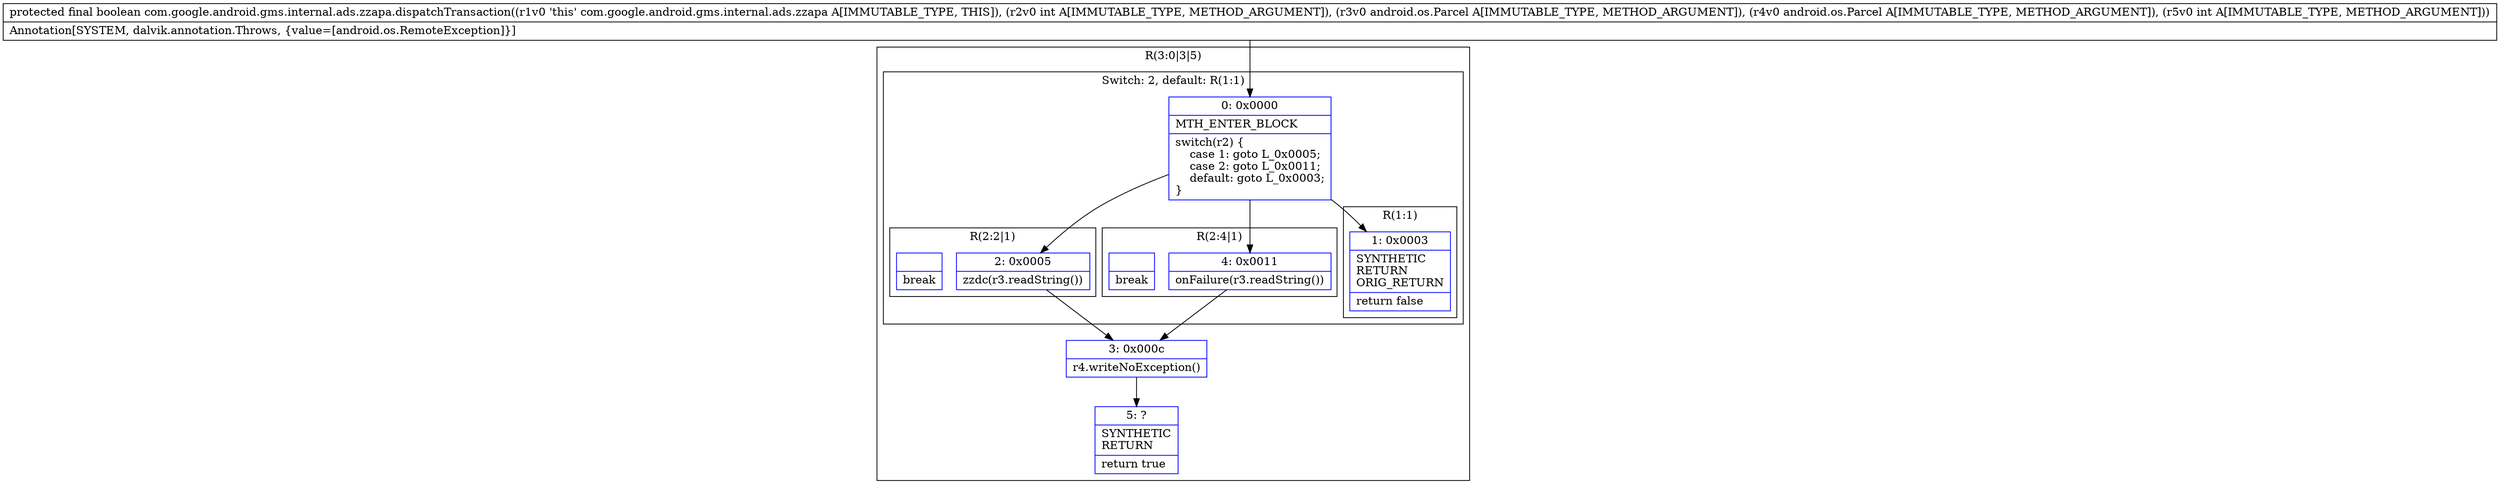 digraph "CFG forcom.google.android.gms.internal.ads.zzapa.dispatchTransaction(ILandroid\/os\/Parcel;Landroid\/os\/Parcel;I)Z" {
subgraph cluster_Region_1907808159 {
label = "R(3:0|3|5)";
node [shape=record,color=blue];
subgraph cluster_SwitchRegion_1661885754 {
label = "Switch: 2, default: R(1:1)";
node [shape=record,color=blue];
Node_0 [shape=record,label="{0\:\ 0x0000|MTH_ENTER_BLOCK\l|switch(r2) \{\l    case 1: goto L_0x0005;\l    case 2: goto L_0x0011;\l    default: goto L_0x0003;\l\}\l}"];
subgraph cluster_Region_891022947 {
label = "R(2:2|1)";
node [shape=record,color=blue];
Node_2 [shape=record,label="{2\:\ 0x0005|zzdc(r3.readString())\l}"];
Node_InsnContainer_1385072214 [shape=record,label="{|break\l}"];
}
subgraph cluster_Region_365148599 {
label = "R(2:4|1)";
node [shape=record,color=blue];
Node_4 [shape=record,label="{4\:\ 0x0011|onFailure(r3.readString())\l}"];
Node_InsnContainer_70631864 [shape=record,label="{|break\l}"];
}
subgraph cluster_Region_1857507243 {
label = "R(1:1)";
node [shape=record,color=blue];
Node_1 [shape=record,label="{1\:\ 0x0003|SYNTHETIC\lRETURN\lORIG_RETURN\l|return false\l}"];
}
}
Node_3 [shape=record,label="{3\:\ 0x000c|r4.writeNoException()\l}"];
Node_5 [shape=record,label="{5\:\ ?|SYNTHETIC\lRETURN\l|return true\l}"];
}
MethodNode[shape=record,label="{protected final boolean com.google.android.gms.internal.ads.zzapa.dispatchTransaction((r1v0 'this' com.google.android.gms.internal.ads.zzapa A[IMMUTABLE_TYPE, THIS]), (r2v0 int A[IMMUTABLE_TYPE, METHOD_ARGUMENT]), (r3v0 android.os.Parcel A[IMMUTABLE_TYPE, METHOD_ARGUMENT]), (r4v0 android.os.Parcel A[IMMUTABLE_TYPE, METHOD_ARGUMENT]), (r5v0 int A[IMMUTABLE_TYPE, METHOD_ARGUMENT]))  | Annotation[SYSTEM, dalvik.annotation.Throws, \{value=[android.os.RemoteException]\}]\l}"];
MethodNode -> Node_0;
Node_0 -> Node_1;
Node_0 -> Node_2;
Node_0 -> Node_4;
Node_2 -> Node_3;
Node_4 -> Node_3;
Node_3 -> Node_5;
}

